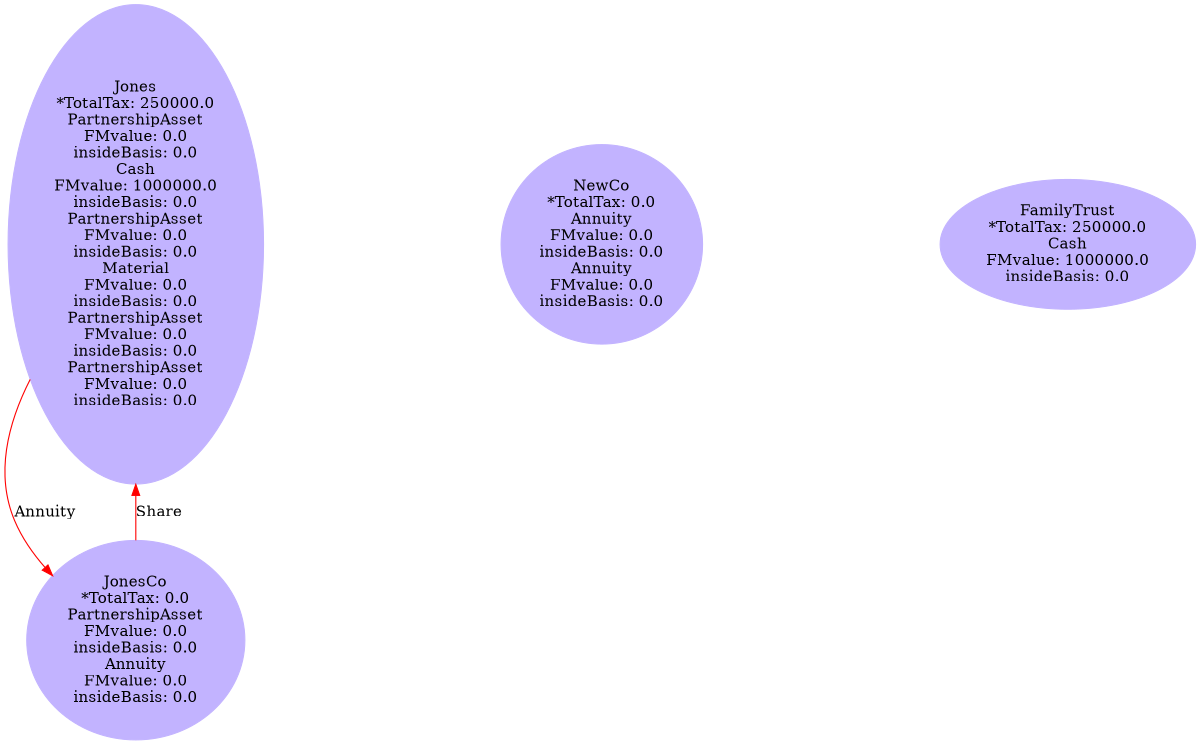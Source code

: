 digraph G {
size="8,8";center=true;nodesep="3.0";node[style=filled,color=".7 .3 1.0"];edge [style=dotted];
Jones[label="Jones\n*TotalTax: 250000.0\nPartnershipAsset\nFMvalue: 0.0\ninsideBasis: 0.0\nCash\nFMvalue: 1000000.0\ninsideBasis: 0.0\nPartnershipAsset\nFMvalue: 0.0\ninsideBasis: 0.0\nMaterial\nFMvalue: 0.0\ninsideBasis: 0.0\nPartnershipAsset\nFMvalue: 0.0\ninsideBasis: 0.0\nPartnershipAsset\nFMvalue: 0.0\ninsideBasis: 0.0\n"];
NewCo[label="NewCo\n*TotalTax: 0.0\nAnnuity\nFMvalue: 0.0\ninsideBasis: 0.0\nAnnuity\nFMvalue: 0.0\ninsideBasis: 0.0\n"];
JonesCo[label="JonesCo\n*TotalTax: 0.0\nPartnershipAsset\nFMvalue: 0.0\ninsideBasis: 0.0\nAnnuity\nFMvalue: 0.0\ninsideBasis: 0.0\n"];
FamilyTrust[label="FamilyTrust\n*TotalTax: 250000.0\nCash\nFMvalue: 1000000.0\ninsideBasis: 0.0\n"];
edge [color=red,style=filled];
JonesCo->Jones[label="Share"];
Jones->JonesCo[label="Annuity"];
}